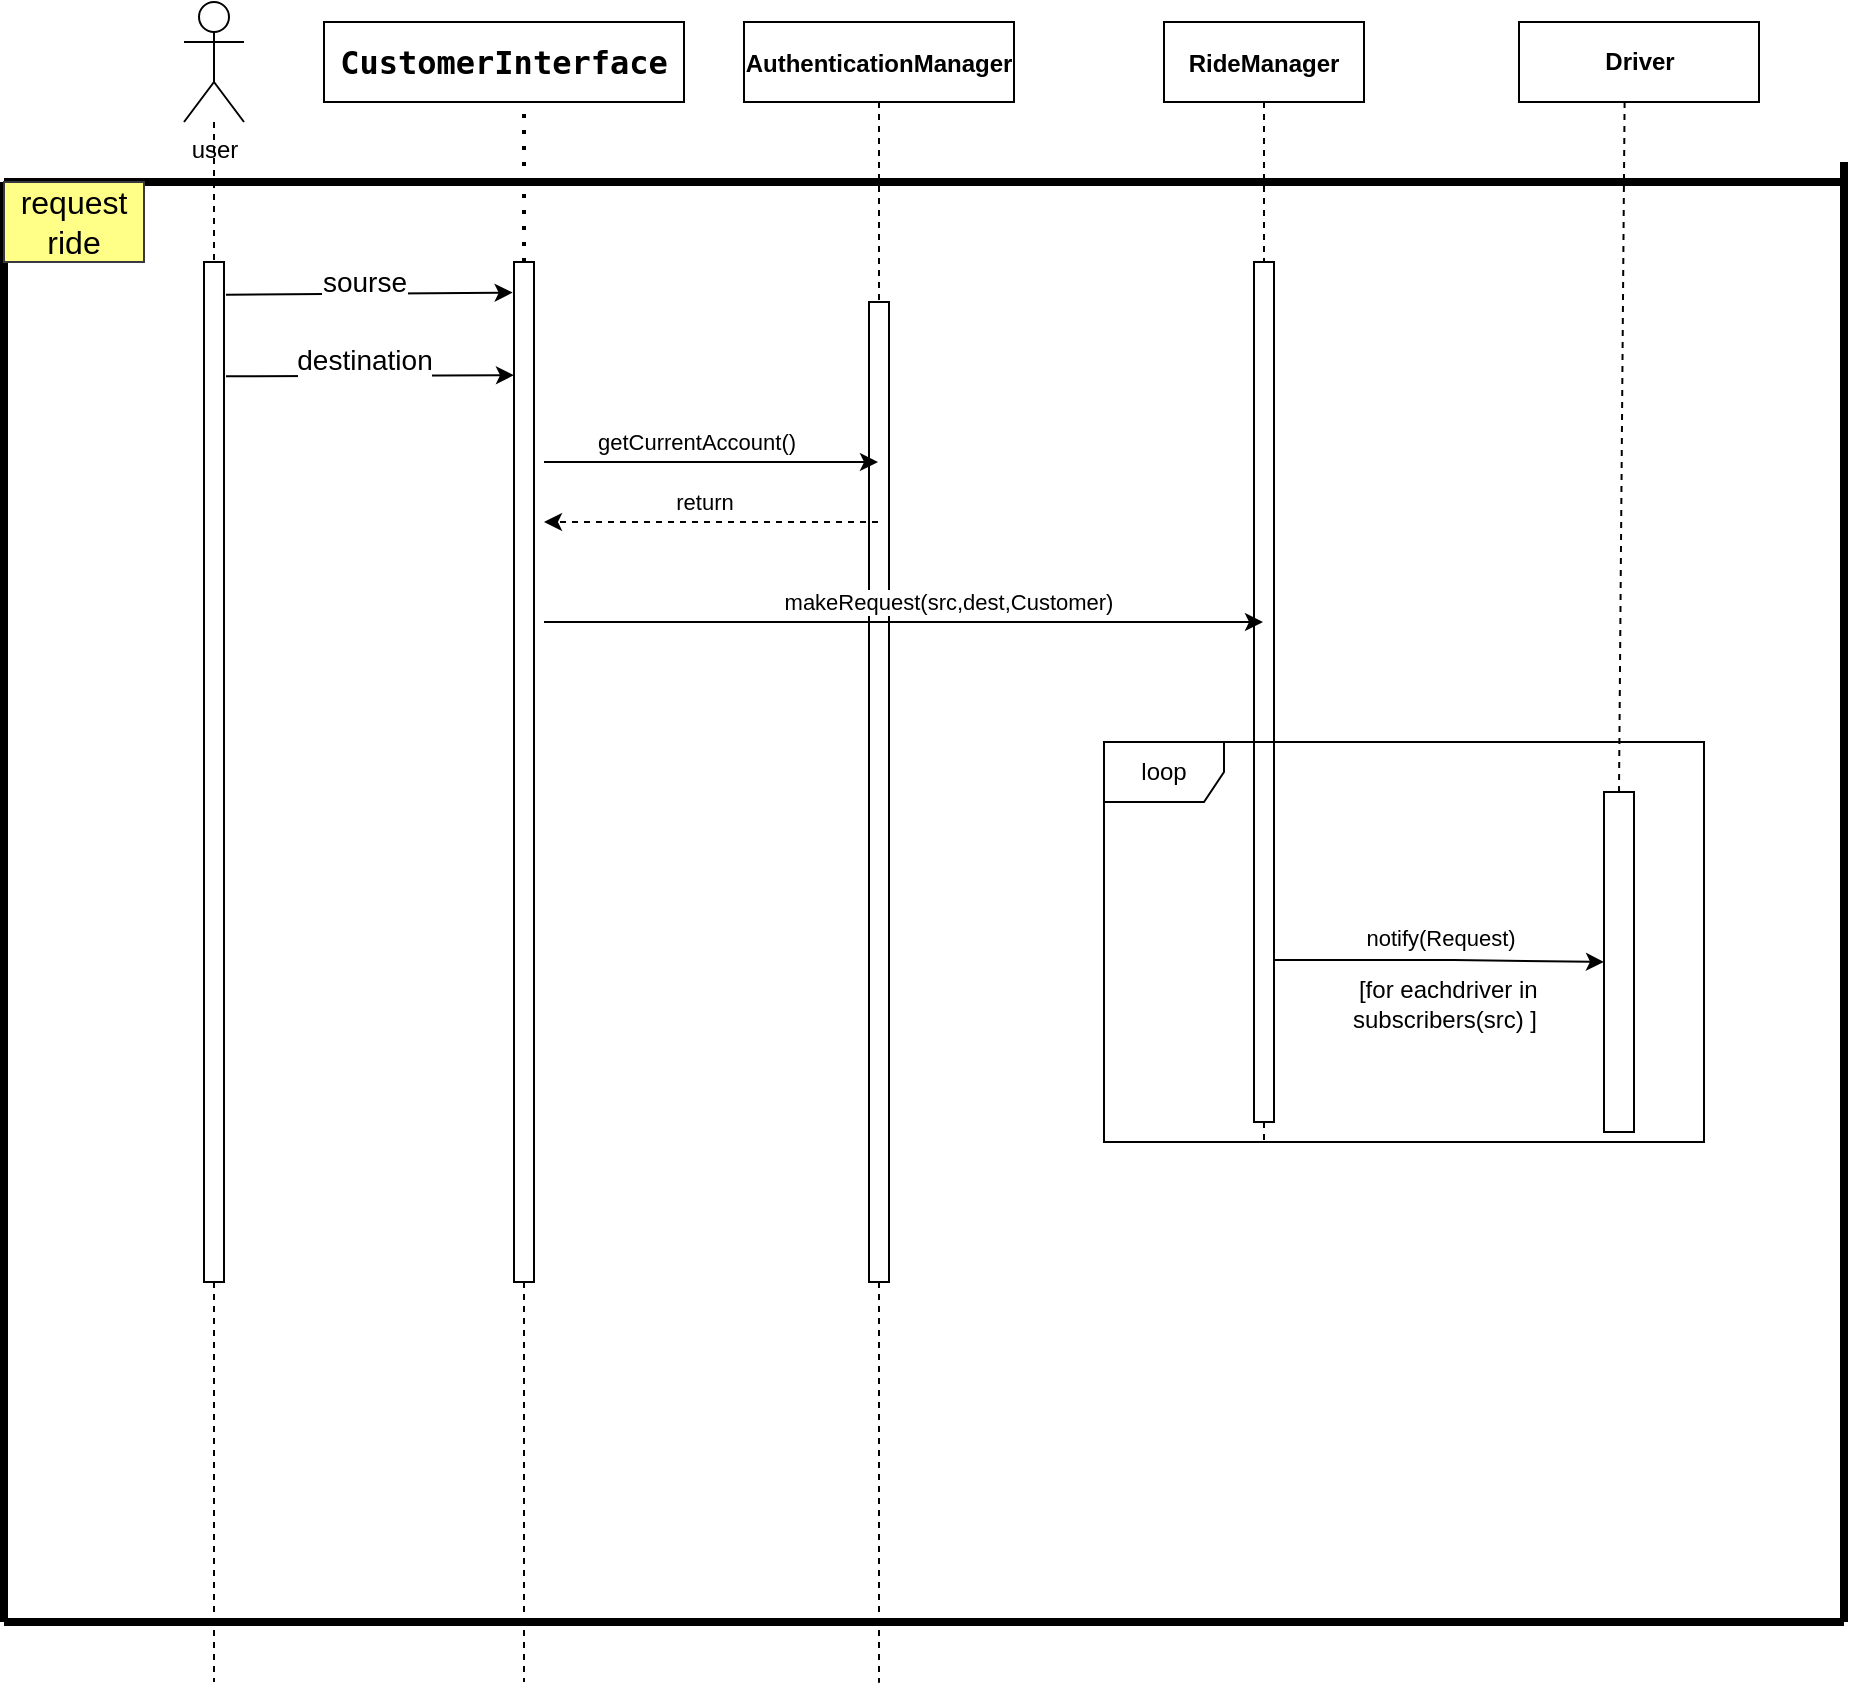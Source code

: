 <mxfile version="15.7.3" type="device"><diagram id="kgpKYQtTHZ0yAKxKKP6v" name="Page-1"><mxGraphModel dx="2076" dy="1298" grid="1" gridSize="10" guides="1" tooltips="1" connect="1" arrows="1" fold="1" page="1" pageScale="1" pageWidth="850" pageHeight="1100" math="0" shadow="0"><root><mxCell id="0"/><mxCell id="1" parent="0"/><mxCell id="3nuBFxr9cyL0pnOWT2aG-1" value="AuthenticationManager" style="shape=umlLifeline;perimeter=lifelinePerimeter;container=1;collapsible=0;recursiveResize=0;rounded=0;shadow=0;strokeWidth=1;fontStyle=1" parent="1" vertex="1"><mxGeometry x="600" y="90" width="135" height="630" as="geometry"/></mxCell><mxCell id="3nuBFxr9cyL0pnOWT2aG-2" value="" style="points=[];perimeter=orthogonalPerimeter;rounded=0;shadow=0;strokeWidth=1;" parent="3nuBFxr9cyL0pnOWT2aG-1" vertex="1"><mxGeometry x="62.5" y="140" width="10" height="490" as="geometry"/></mxCell><mxCell id="3nuBFxr9cyL0pnOWT2aG-5" value="RideManager" style="shape=umlLifeline;perimeter=lifelinePerimeter;container=1;collapsible=0;recursiveResize=0;rounded=0;shadow=0;strokeWidth=1;fontStyle=1" parent="1" vertex="1"><mxGeometry x="810" y="90" width="100" height="560" as="geometry"/></mxCell><mxCell id="3nuBFxr9cyL0pnOWT2aG-6" value="" style="points=[];perimeter=orthogonalPerimeter;rounded=0;shadow=0;strokeWidth=1;" parent="3nuBFxr9cyL0pnOWT2aG-5" vertex="1"><mxGeometry x="45" y="120" width="10" height="430" as="geometry"/></mxCell><mxCell id="jFpeoZALc5rTFYH_6e7i-7" value="" style="edgeStyle=orthogonalEdgeStyle;rounded=0;orthogonalLoop=1;jettySize=auto;html=1;endArrow=none;endFill=0;dashed=1;" parent="1" source="jFpeoZALc5rTFYH_6e7i-1" target="jFpeoZALc5rTFYH_6e7i-4" edge="1"><mxGeometry relative="1" as="geometry"/></mxCell><mxCell id="jFpeoZALc5rTFYH_6e7i-1" value="user" style="shape=umlActor;verticalLabelPosition=bottom;verticalAlign=top;html=1;outlineConnect=0;fillColor=none;" parent="1" vertex="1"><mxGeometry x="320" y="80" width="30" height="60" as="geometry"/></mxCell><mxCell id="WfdPSVvUe5cUKdzsi_RD-31" style="edgeStyle=orthogonalEdgeStyle;rounded=0;orthogonalLoop=1;jettySize=auto;html=1;strokeWidth=1;dashed=1;endArrow=none;endFill=0;" parent="1" source="jFpeoZALc5rTFYH_6e7i-4" edge="1"><mxGeometry relative="1" as="geometry"><mxPoint x="335" y="920" as="targetPoint"/></mxGeometry></mxCell><mxCell id="jFpeoZALc5rTFYH_6e7i-4" value="" style="rounded=0;whiteSpace=wrap;html=1;" parent="1" vertex="1"><mxGeometry x="330" y="210" width="10" height="510" as="geometry"/></mxCell><mxCell id="jFpeoZALc5rTFYH_6e7i-9" value="" style="endArrow=none;html=1;rounded=0;fontSize=16;strokeWidth=4;" parent="1" edge="1"><mxGeometry width="50" height="50" relative="1" as="geometry"><mxPoint x="1150" y="170" as="sourcePoint"/><mxPoint x="230" y="170" as="targetPoint"/></mxGeometry></mxCell><mxCell id="jFpeoZALc5rTFYH_6e7i-10" value="" style="endArrow=none;html=1;rounded=0;fontSize=16;strokeWidth=4;" parent="1" edge="1"><mxGeometry width="50" height="50" relative="1" as="geometry"><mxPoint x="1150" y="890" as="sourcePoint"/><mxPoint x="1150" y="160" as="targetPoint"/></mxGeometry></mxCell><mxCell id="jFpeoZALc5rTFYH_6e7i-11" value="" style="endArrow=none;html=1;rounded=0;fontSize=16;strokeWidth=4;" parent="1" edge="1"><mxGeometry width="50" height="50" relative="1" as="geometry"><mxPoint x="230" y="890" as="sourcePoint"/><mxPoint x="230" y="170" as="targetPoint"/></mxGeometry></mxCell><mxCell id="jFpeoZALc5rTFYH_6e7i-12" value="" style="endArrow=none;html=1;rounded=0;fontSize=16;strokeWidth=4;" parent="1" edge="1"><mxGeometry width="50" height="50" relative="1" as="geometry"><mxPoint x="230" y="890" as="sourcePoint"/><mxPoint x="1150" y="890" as="targetPoint"/></mxGeometry></mxCell><mxCell id="jFpeoZALc5rTFYH_6e7i-14" value="request ride" style="whiteSpace=wrap;html=1;fontSize=16;fillColor=#ffff88;strokeColor=#36393d;" parent="1" vertex="1"><mxGeometry x="230" y="170" width="70" height="40" as="geometry"/></mxCell><mxCell id="jFpeoZALc5rTFYH_6e7i-16" value="" style="endArrow=none;dashed=1;html=1;dashPattern=1 3;strokeWidth=2;rounded=0;fontSize=16;entryX=0.5;entryY=1;entryDx=0;entryDy=0;" parent="1" edge="1"><mxGeometry width="50" height="50" relative="1" as="geometry"><mxPoint x="490" y="210" as="sourcePoint"/><mxPoint x="490" y="130" as="targetPoint"/></mxGeometry></mxCell><mxCell id="WfdPSVvUe5cUKdzsi_RD-32" style="edgeStyle=orthogonalEdgeStyle;rounded=0;orthogonalLoop=1;jettySize=auto;html=1;dashed=1;endArrow=none;endFill=0;strokeWidth=1;" parent="1" source="jFpeoZALc5rTFYH_6e7i-17" edge="1"><mxGeometry relative="1" as="geometry"><mxPoint x="490" y="920" as="targetPoint"/></mxGeometry></mxCell><mxCell id="jFpeoZALc5rTFYH_6e7i-17" value="" style="rounded=0;whiteSpace=wrap;html=1;fontSize=16;" parent="1" vertex="1"><mxGeometry x="485" y="210" width="10" height="510" as="geometry"/></mxCell><mxCell id="jFpeoZALc5rTFYH_6e7i-19" value="" style="endArrow=classic;html=1;rounded=0;fontSize=16;strokeWidth=1;exitX=1.1;exitY=0.032;exitDx=0;exitDy=0;exitPerimeter=0;entryX=-0.067;entryY=0.03;entryDx=0;entryDy=0;entryPerimeter=0;" parent="1" source="jFpeoZALc5rTFYH_6e7i-4" target="jFpeoZALc5rTFYH_6e7i-17" edge="1"><mxGeometry width="50" height="50" relative="1" as="geometry"><mxPoint x="340" y="270" as="sourcePoint"/><mxPoint x="390" y="220" as="targetPoint"/></mxGeometry></mxCell><mxCell id="jFpeoZALc5rTFYH_6e7i-20" value="sourse" style="edgeLabel;html=1;align=center;verticalAlign=middle;resizable=0;points=[];fontSize=14;" parent="jFpeoZALc5rTFYH_6e7i-19" vertex="1" connectable="0"><mxGeometry x="-0.307" relative="1" as="geometry"><mxPoint x="19" y="-6" as="offset"/></mxGeometry></mxCell><mxCell id="jFpeoZALc5rTFYH_6e7i-21" value="" style="endArrow=classic;html=1;rounded=0;fontSize=14;strokeWidth=1;exitX=1.1;exitY=0.112;exitDx=0;exitDy=0;exitPerimeter=0;entryX=0;entryY=0.111;entryDx=0;entryDy=0;entryPerimeter=0;" parent="1" source="jFpeoZALc5rTFYH_6e7i-4" target="jFpeoZALc5rTFYH_6e7i-17" edge="1"><mxGeometry width="50" height="50" relative="1" as="geometry"><mxPoint x="340" y="300" as="sourcePoint"/><mxPoint x="390" y="250" as="targetPoint"/></mxGeometry></mxCell><mxCell id="jFpeoZALc5rTFYH_6e7i-22" value="destination" style="edgeLabel;html=1;align=center;verticalAlign=middle;resizable=0;points=[];fontSize=14;" parent="jFpeoZALc5rTFYH_6e7i-21" vertex="1" connectable="0"><mxGeometry x="-0.171" y="4" relative="1" as="geometry"><mxPoint x="9" y="-4" as="offset"/></mxGeometry></mxCell><mxCell id="WfdPSVvUe5cUKdzsi_RD-2" value="" style="endArrow=classic;html=1;rounded=0;" parent="1" target="3nuBFxr9cyL0pnOWT2aG-1" edge="1"><mxGeometry width="50" height="50" relative="1" as="geometry"><mxPoint x="500" y="310" as="sourcePoint"/><mxPoint x="550" y="290" as="targetPoint"/></mxGeometry></mxCell><mxCell id="WfdPSVvUe5cUKdzsi_RD-3" value="getCurrentAccount()" style="edgeLabel;html=1;align=center;verticalAlign=middle;resizable=0;points=[];" parent="WfdPSVvUe5cUKdzsi_RD-2" vertex="1" connectable="0"><mxGeometry x="-0.096" y="-3" relative="1" as="geometry"><mxPoint y="-13" as="offset"/></mxGeometry></mxCell><mxCell id="WfdPSVvUe5cUKdzsi_RD-4" value="" style="endArrow=classic;html=1;rounded=0;dashed=1;" parent="1" source="3nuBFxr9cyL0pnOWT2aG-1" edge="1"><mxGeometry width="50" height="50" relative="1" as="geometry"><mxPoint x="550" y="390" as="sourcePoint"/><mxPoint x="500" y="340" as="targetPoint"/></mxGeometry></mxCell><mxCell id="WfdPSVvUe5cUKdzsi_RD-5" value="return" style="edgeLabel;html=1;align=center;verticalAlign=middle;resizable=0;points=[];" parent="WfdPSVvUe5cUKdzsi_RD-4" vertex="1" connectable="0"><mxGeometry x="-0.277" relative="1" as="geometry"><mxPoint x="-27" y="-10" as="offset"/></mxGeometry></mxCell><mxCell id="WfdPSVvUe5cUKdzsi_RD-6" value="" style="endArrow=classic;html=1;rounded=0;" parent="1" target="3nuBFxr9cyL0pnOWT2aG-5" edge="1"><mxGeometry width="50" height="50" relative="1" as="geometry"><mxPoint x="500" y="390" as="sourcePoint"/><mxPoint x="550" y="370" as="targetPoint"/></mxGeometry></mxCell><mxCell id="WfdPSVvUe5cUKdzsi_RD-7" value="makeRequest(src,dest,Customer)" style="edgeLabel;html=1;align=center;verticalAlign=middle;resizable=0;points=[];" parent="WfdPSVvUe5cUKdzsi_RD-6" vertex="1" connectable="0"><mxGeometry x="0.122" y="-3" relative="1" as="geometry"><mxPoint y="-13" as="offset"/></mxGeometry></mxCell><mxCell id="WfdPSVvUe5cUKdzsi_RD-8" value="&lt;b&gt;Driver&lt;/b&gt;" style="rounded=0;whiteSpace=wrap;html=1;" parent="1" vertex="1"><mxGeometry x="987.5" y="90" width="120" height="40" as="geometry"/></mxCell><mxCell id="WfdPSVvUe5cUKdzsi_RD-9" value="" style="endArrow=none;dashed=1;html=1;strokeWidth=1;rounded=0;entryX=0.44;entryY=1;entryDx=0;entryDy=0;entryPerimeter=0;exitX=0.5;exitY=0;exitDx=0;exitDy=0;" parent="1" source="WfdPSVvUe5cUKdzsi_RD-10" target="WfdPSVvUe5cUKdzsi_RD-8" edge="1"><mxGeometry width="50" height="50" relative="1" as="geometry"><mxPoint x="1023" y="200" as="sourcePoint"/><mxPoint x="1050" y="130" as="targetPoint"/></mxGeometry></mxCell><mxCell id="WfdPSVvUe5cUKdzsi_RD-10" value="" style="rounded=0;whiteSpace=wrap;html=1;" parent="1" vertex="1"><mxGeometry x="1030" y="475" width="15" height="170" as="geometry"/></mxCell><mxCell id="WfdPSVvUe5cUKdzsi_RD-12" value="" style="endArrow=classic;html=1;rounded=0;strokeWidth=1;entryX=0;entryY=0.5;entryDx=0;entryDy=0;" parent="1" target="WfdPSVvUe5cUKdzsi_RD-10" edge="1"><mxGeometry width="50" height="50" relative="1" as="geometry"><mxPoint x="865" y="559" as="sourcePoint"/><mxPoint x="1015" y="559" as="targetPoint"/><Array as="points"><mxPoint x="955" y="559"/></Array></mxGeometry></mxCell><mxCell id="WfdPSVvUe5cUKdzsi_RD-15" value="notify(Request)" style="edgeLabel;html=1;align=center;verticalAlign=middle;resizable=0;points=[];" parent="WfdPSVvUe5cUKdzsi_RD-12" vertex="1" connectable="0"><mxGeometry x="-0.117" y="4" relative="1" as="geometry"><mxPoint x="10" y="-7" as="offset"/></mxGeometry></mxCell><mxCell id="WfdPSVvUe5cUKdzsi_RD-24" value="loop" style="shape=umlFrame;whiteSpace=wrap;html=1;" parent="1" vertex="1"><mxGeometry x="780" y="450" width="300" height="200" as="geometry"/></mxCell><mxCell id="WfdPSVvUe5cUKdzsi_RD-29" value="&amp;nbsp;[for eachdriver in&lt;br&gt;subscribers(src) ]" style="text;html=1;align=center;verticalAlign=middle;resizable=0;points=[];autosize=1;strokeColor=none;fillColor=none;" parent="1" vertex="1"><mxGeometry x="895" y="566" width="110" height="30" as="geometry"/></mxCell><mxCell id="WfdPSVvUe5cUKdzsi_RD-33" style="edgeStyle=orthogonalEdgeStyle;rounded=0;orthogonalLoop=1;jettySize=auto;html=1;dashed=1;endArrow=none;endFill=0;strokeWidth=1;" parent="1" source="3nuBFxr9cyL0pnOWT2aG-2" edge="1"><mxGeometry relative="1" as="geometry"><mxPoint x="667.5" y="920.381" as="targetPoint"/></mxGeometry></mxCell><mxCell id="9HKbOVx-3-zQse-zRBQt-7" value="&lt;pre style=&quot;font-family: &amp;#34;jetbrains mono&amp;#34; , monospace ; font-size: 12pt&quot;&gt;&lt;b&gt;CustomerInterface&lt;/b&gt;&lt;/pre&gt;" style="rounded=0;whiteSpace=wrap;html=1;fontSize=16;fillColor=none;" parent="1" vertex="1"><mxGeometry x="390" y="90" width="180" height="40" as="geometry"/></mxCell></root></mxGraphModel></diagram></mxfile>